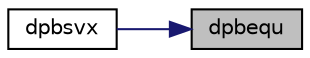 digraph "dpbequ"
{
 // LATEX_PDF_SIZE
  edge [fontname="Helvetica",fontsize="10",labelfontname="Helvetica",labelfontsize="10"];
  node [fontname="Helvetica",fontsize="10",shape=record];
  rankdir="RL";
  Node1 [label="dpbequ",height=0.2,width=0.4,color="black", fillcolor="grey75", style="filled", fontcolor="black",tooltip="DPBEQU"];
  Node1 -> Node2 [dir="back",color="midnightblue",fontsize="10",style="solid",fontname="Helvetica"];
  Node2 [label="dpbsvx",height=0.2,width=0.4,color="black", fillcolor="white", style="filled",URL="$dpbsvx_8f.html#af0406a1d8cc6fce00fd4b23e5edde101",tooltip="DPBSVX computes the solution to system of linear equations A * X = B for OTHER matrices"];
}
